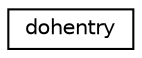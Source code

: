 digraph "Graphical Class Hierarchy"
{
  edge [fontname="Helvetica",fontsize="10",labelfontname="Helvetica",labelfontsize="10"];
  node [fontname="Helvetica",fontsize="10",shape=record];
  rankdir="LR";
  Node0 [label="dohentry",height=0.2,width=0.4,color="black", fillcolor="white", style="filled",URL="$structdohentry.html"];
}
